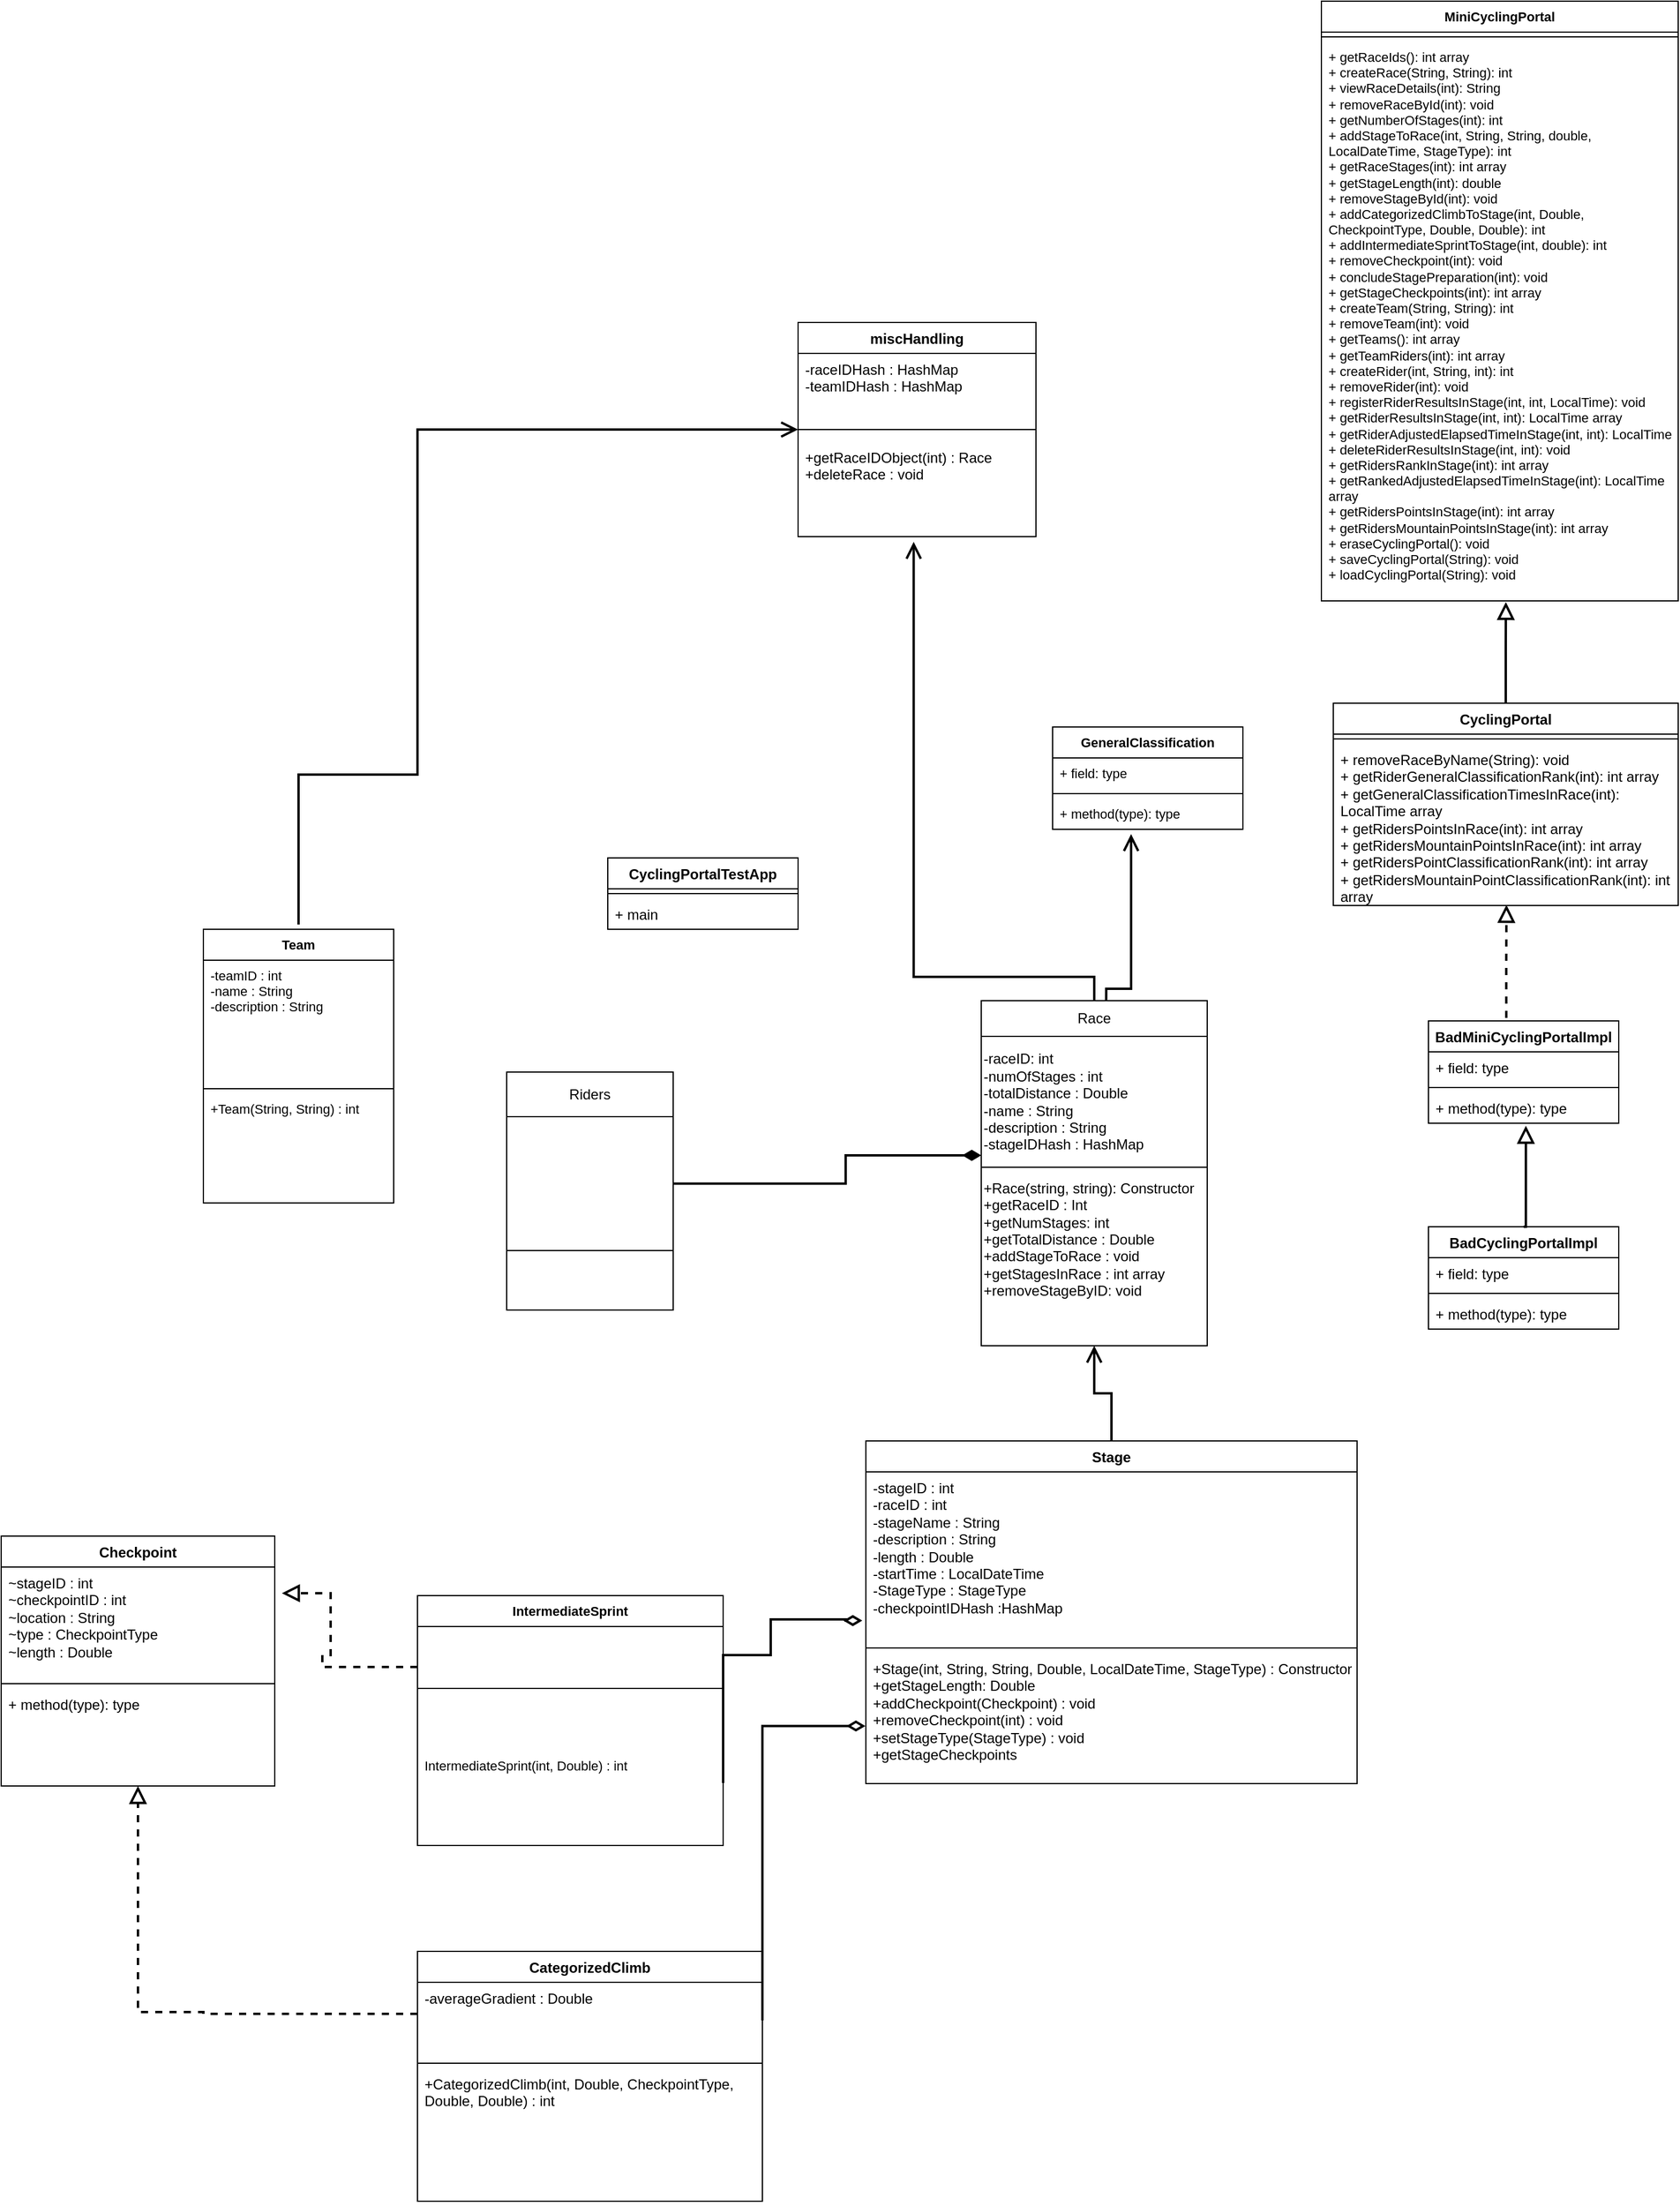 <mxfile version="23.1.8" type="github">
  <diagram name="Page-1" id="q9JYpEjFwvB6e5CxQERE">
    <mxGraphModel dx="3498" dy="2445" grid="1" gridSize="10" guides="1" tooltips="1" connect="1" arrows="1" fold="1" page="1" pageScale="1" pageWidth="827" pageHeight="1169" math="0" shadow="0">
      <root>
        <mxCell id="0" />
        <mxCell id="1" parent="0" />
        <mxCell id="uEq3m0R4o0ad3iEvtRFF-10" value="CyclingPortalTestApp" style="swimlane;fontStyle=1;align=center;verticalAlign=top;childLayout=stackLayout;horizontal=1;startSize=26;horizontalStack=0;resizeParent=1;resizeParentMax=0;resizeLast=0;collapsible=1;marginBottom=0;whiteSpace=wrap;html=1;" parent="1" vertex="1">
          <mxGeometry x="40" y="40" width="160" height="60" as="geometry" />
        </mxCell>
        <mxCell id="uEq3m0R4o0ad3iEvtRFF-12" value="" style="line;strokeWidth=1;fillColor=none;align=left;verticalAlign=middle;spacingTop=-1;spacingLeft=3;spacingRight=3;rotatable=0;labelPosition=right;points=[];portConstraint=eastwest;strokeColor=inherit;" parent="uEq3m0R4o0ad3iEvtRFF-10" vertex="1">
          <mxGeometry y="26" width="160" height="8" as="geometry" />
        </mxCell>
        <mxCell id="uEq3m0R4o0ad3iEvtRFF-13" value="+ main" style="text;strokeColor=none;fillColor=none;align=left;verticalAlign=top;spacingLeft=4;spacingRight=4;overflow=hidden;rotatable=0;points=[[0,0.5],[1,0.5]];portConstraint=eastwest;whiteSpace=wrap;html=1;" parent="uEq3m0R4o0ad3iEvtRFF-10" vertex="1">
          <mxGeometry y="34" width="160" height="26" as="geometry" />
        </mxCell>
        <mxCell id="wvcC62Qd1xTl-urH2v8x-9" value="" style="group" parent="1" vertex="1" connectable="0">
          <mxGeometry x="-45" y="220" width="140" height="200" as="geometry" />
        </mxCell>
        <mxCell id="wvcC62Qd1xTl-urH2v8x-10" value="Riders" style="rounded=0;whiteSpace=wrap;html=1;" parent="wvcC62Qd1xTl-urH2v8x-9" vertex="1">
          <mxGeometry width="140" height="37.5" as="geometry" />
        </mxCell>
        <mxCell id="wvcC62Qd1xTl-urH2v8x-11" value="" style="rounded=0;whiteSpace=wrap;html=1;align=left;" parent="wvcC62Qd1xTl-urH2v8x-9" vertex="1">
          <mxGeometry y="37.5" width="140" height="112.5" as="geometry" />
        </mxCell>
        <mxCell id="wvcC62Qd1xTl-urH2v8x-12" value="" style="rounded=0;whiteSpace=wrap;html=1;" parent="wvcC62Qd1xTl-urH2v8x-9" vertex="1">
          <mxGeometry y="150" width="140" height="50" as="geometry" />
        </mxCell>
        <mxCell id="wvcC62Qd1xTl-urH2v8x-13" value="" style="group" parent="1" vertex="1" connectable="0">
          <mxGeometry x="354" y="160" width="190" height="290" as="geometry" />
        </mxCell>
        <mxCell id="wvcC62Qd1xTl-urH2v8x-14" value="Race" style="rounded=0;whiteSpace=wrap;html=1;" parent="wvcC62Qd1xTl-urH2v8x-13" vertex="1">
          <mxGeometry width="190" height="30" as="geometry" />
        </mxCell>
        <mxCell id="wvcC62Qd1xTl-urH2v8x-15" value="-raceID: int&lt;br&gt;&lt;div&gt;-numOfStages : int&lt;br&gt;&lt;/div&gt;&lt;div&gt;-totalDistance : Double&lt;br&gt;&lt;/div&gt;&lt;div&gt;-name : String&lt;br&gt;&lt;/div&gt;&lt;div&gt;-description : String&lt;br&gt;&lt;/div&gt;&lt;div&gt;-stageIDHash : HashMap&lt;/div&gt;" style="rounded=0;whiteSpace=wrap;html=1;align=left;" parent="wvcC62Qd1xTl-urH2v8x-13" vertex="1">
          <mxGeometry y="30" width="190" height="110" as="geometry" />
        </mxCell>
        <mxCell id="wvcC62Qd1xTl-urH2v8x-16" value="+Race(string, string): Constructor&lt;br&gt;&lt;div align=&quot;left&quot;&gt;+getRaceID : Int &lt;br&gt;&lt;/div&gt;&lt;div align=&quot;left&quot;&gt;+getNumStages: int&lt;/div&gt;&lt;div align=&quot;left&quot;&gt;+getTotalDistance : Double&lt;br&gt;&lt;/div&gt;&lt;div&gt;+addStageToRace : void&lt;br&gt;&lt;/div&gt;&lt;div&gt;+getStagesInRace : int array&lt;/div&gt;&lt;div&gt;+removeStageByID: void&lt;br&gt;&lt;/div&gt;&lt;div&gt;&lt;br&gt;&lt;/div&gt;&lt;div&gt;&lt;br&gt;&lt;/div&gt;" style="rounded=0;whiteSpace=wrap;html=1;align=left;" parent="wvcC62Qd1xTl-urH2v8x-13" vertex="1">
          <mxGeometry y="140" width="190" height="150" as="geometry" />
        </mxCell>
        <mxCell id="wvcC62Qd1xTl-urH2v8x-29" value="" style="endArrow=open;html=1;rounded=0;exitX=0.5;exitY=0;exitDx=0;exitDy=0;entryX=0.5;entryY=1;entryDx=0;entryDy=0;endFill=0;strokeWidth=2;endSize=10;startSize=10;edgeStyle=orthogonalEdgeStyle;" parent="1" source="ZmkPiaW1iWn0wtLQBJ-h-1" target="wvcC62Qd1xTl-urH2v8x-16" edge="1">
          <mxGeometry width="50" height="50" relative="1" as="geometry">
            <mxPoint x="240" y="400" as="sourcePoint" />
            <mxPoint x="600" y="270" as="targetPoint" />
          </mxGeometry>
        </mxCell>
        <mxCell id="rqDQW1-a-PWC5fzVs6pU-1" value="CyclingPortal" style="swimlane;fontStyle=1;align=center;verticalAlign=top;childLayout=stackLayout;horizontal=1;startSize=26;horizontalStack=0;resizeParent=1;resizeParentMax=0;resizeLast=0;collapsible=1;marginBottom=0;whiteSpace=wrap;html=1;" parent="1" vertex="1">
          <mxGeometry x="650" y="-90" width="290" height="170" as="geometry" />
        </mxCell>
        <mxCell id="rqDQW1-a-PWC5fzVs6pU-3" value="" style="line;strokeWidth=1;fillColor=none;align=left;verticalAlign=middle;spacingTop=-1;spacingLeft=3;spacingRight=3;rotatable=0;labelPosition=right;points=[];portConstraint=eastwest;strokeColor=inherit;" parent="rqDQW1-a-PWC5fzVs6pU-1" vertex="1">
          <mxGeometry y="26" width="290" height="8" as="geometry" />
        </mxCell>
        <mxCell id="rqDQW1-a-PWC5fzVs6pU-4" value="+ removeRaceByName(String): void&lt;br&gt;+ getRiderGeneralClassificationRank(int): int array&lt;br&gt;+ getGeneralClassificationTimesInRace(int): LocalTime array&lt;br&gt;+ getRidersPointsInRace(int): int array&lt;br&gt;+ getRidersMountainPointsInRace(int): int array&lt;br&gt;+ getRidersPointClassificationRank(int): int array&lt;br&gt;+ getRidersMountainPointClassificationRank(int): int array" style="text;strokeColor=none;fillColor=none;align=left;verticalAlign=top;spacingLeft=4;spacingRight=4;overflow=hidden;rotatable=0;points=[[0,0.5],[1,0.5]];portConstraint=eastwest;whiteSpace=wrap;html=1;" parent="rqDQW1-a-PWC5fzVs6pU-1" vertex="1">
          <mxGeometry y="34" width="290" height="136" as="geometry" />
        </mxCell>
        <mxCell id="rqDQW1-a-PWC5fzVs6pU-15" style="edgeStyle=orthogonalEdgeStyle;rounded=0;orthogonalLoop=1;jettySize=auto;html=1;strokeColor=default;strokeWidth=2;align=center;verticalAlign=middle;fontFamily=Helvetica;fontSize=11;fontColor=default;labelBackgroundColor=default;startSize=10;endArrow=block;endFill=0;endSize=10;dashed=1;entryX=0.502;entryY=0.996;entryDx=0;entryDy=0;entryPerimeter=0;exitX=0.409;exitY=-0.029;exitDx=0;exitDy=0;exitPerimeter=0;" parent="1" source="hwwdIdLhgR68eanYseVk-10" target="rqDQW1-a-PWC5fzVs6pU-4" edge="1">
          <mxGeometry relative="1" as="geometry">
            <mxPoint x="780" y="126" as="targetPoint" />
            <mxPoint x="860" y="150" as="sourcePoint" />
          </mxGeometry>
        </mxCell>
        <mxCell id="rqDQW1-a-PWC5fzVs6pU-9" value="BadCyclingPortalImpl" style="swimlane;fontStyle=1;align=center;verticalAlign=top;childLayout=stackLayout;horizontal=1;startSize=26;horizontalStack=0;resizeParent=1;resizeParentMax=0;resizeLast=0;collapsible=1;marginBottom=0;whiteSpace=wrap;html=1;" parent="1" vertex="1">
          <mxGeometry x="730" y="350" width="160" height="86" as="geometry" />
        </mxCell>
        <mxCell id="rqDQW1-a-PWC5fzVs6pU-10" value="+ field: type" style="text;strokeColor=none;fillColor=none;align=left;verticalAlign=top;spacingLeft=4;spacingRight=4;overflow=hidden;rotatable=0;points=[[0,0.5],[1,0.5]];portConstraint=eastwest;whiteSpace=wrap;html=1;" parent="rqDQW1-a-PWC5fzVs6pU-9" vertex="1">
          <mxGeometry y="26" width="160" height="26" as="geometry" />
        </mxCell>
        <mxCell id="rqDQW1-a-PWC5fzVs6pU-11" value="" style="line;strokeWidth=1;fillColor=none;align=left;verticalAlign=middle;spacingTop=-1;spacingLeft=3;spacingRight=3;rotatable=0;labelPosition=right;points=[];portConstraint=eastwest;strokeColor=inherit;" parent="rqDQW1-a-PWC5fzVs6pU-9" vertex="1">
          <mxGeometry y="52" width="160" height="8" as="geometry" />
        </mxCell>
        <mxCell id="rqDQW1-a-PWC5fzVs6pU-12" value="+ method(type): type" style="text;strokeColor=none;fillColor=none;align=left;verticalAlign=top;spacingLeft=4;spacingRight=4;overflow=hidden;rotatable=0;points=[[0,0.5],[1,0.5]];portConstraint=eastwest;whiteSpace=wrap;html=1;" parent="rqDQW1-a-PWC5fzVs6pU-9" vertex="1">
          <mxGeometry y="60" width="160" height="26" as="geometry" />
        </mxCell>
        <mxCell id="rqDQW1-a-PWC5fzVs6pU-17" value="MiniCyclingPortal" style="swimlane;fontStyle=1;align=center;verticalAlign=top;childLayout=stackLayout;horizontal=1;startSize=26;horizontalStack=0;resizeParent=1;resizeParentMax=0;resizeLast=0;collapsible=1;marginBottom=0;whiteSpace=wrap;html=1;fontFamily=Helvetica;fontSize=11;fontColor=default;labelBackgroundColor=default;" parent="1" vertex="1">
          <mxGeometry x="640" y="-680" width="300" height="504" as="geometry" />
        </mxCell>
        <mxCell id="rqDQW1-a-PWC5fzVs6pU-19" value="" style="line;strokeWidth=1;fillColor=none;align=left;verticalAlign=middle;spacingTop=-1;spacingLeft=3;spacingRight=3;rotatable=0;labelPosition=right;points=[];portConstraint=eastwest;strokeColor=inherit;fontFamily=Helvetica;fontSize=11;fontColor=default;labelBackgroundColor=default;" parent="rqDQW1-a-PWC5fzVs6pU-17" vertex="1">
          <mxGeometry y="26" width="300" height="8" as="geometry" />
        </mxCell>
        <mxCell id="rqDQW1-a-PWC5fzVs6pU-20" value="+ getRaceIds(): int array&lt;br&gt;+ createRace(String, String): int&lt;br&gt;+ viewRaceDetails(int): String&lt;br&gt;+ removeRaceById(int): void&lt;br&gt;+ getNumberOfStages(int): int&lt;br&gt;+ addStageToRace(int, String, String, double, LocalDateTime, StageType): int&lt;br&gt;+ getRaceStages(int): int array&lt;div&gt;+ getStageLength(int): double&lt;/div&gt;&lt;div&gt;+ removeStageById(int): void&lt;/div&gt;&lt;div&gt;+ addCategorizedClimbToStage(int, Double, CheckpointType, Double, Double): int&lt;/div&gt;&lt;div&gt;+ addIntermediateSprintToStage(int, double): int&lt;/div&gt;&lt;div&gt;+ removeCheckpoint(int): void&lt;/div&gt;&lt;div&gt;+ concludeStagePreparation(int): void&lt;/div&gt;&lt;div&gt;+ getStageCheckpoints(int): int array&lt;/div&gt;&lt;div&gt;+ createTeam(String, String): int&lt;/div&gt;&lt;div&gt;+ removeTeam(int): void&lt;/div&gt;&lt;div&gt;+ getTeams(): int array&lt;/div&gt;&lt;div&gt;+ getTeamRiders(int): int array&lt;/div&gt;&lt;div&gt;+ createRider(int, String, int): int&lt;/div&gt;&lt;div&gt;+ removeRider(int): void&lt;/div&gt;&lt;div&gt;+ registerRiderResultsInStage(int, int, LocalTime): void&lt;/div&gt;&lt;div&gt;+ getRiderResultsInStage(int, int): LocalTime array&lt;/div&gt;&lt;div&gt;+ getRiderAdjustedElapsedTimeInStage(int, int): LocalTime&lt;/div&gt;&lt;div&gt;+ deleteRiderResultsInStage(int, int): void&lt;/div&gt;&lt;div&gt;+ getRidersRankInStage(int): int array&lt;/div&gt;&lt;div&gt;+ getRankedAdjustedElapsedTimeInStage(int): LocalTime array&lt;/div&gt;&lt;div&gt;+ getRidersPointsInStage(int): int array&lt;/div&gt;&lt;div&gt;+ getRidersMountainPointsInStage(int): int array&lt;/div&gt;&lt;div&gt;+ eraseCyclingPortal(): void&lt;/div&gt;&lt;div&gt;+ saveCyclingPortal(String): void&lt;/div&gt;&lt;div&gt;+ loadCyclingPortal(String): void&lt;/div&gt;&lt;div&gt;&lt;br&gt;&lt;/div&gt;" style="text;strokeColor=none;fillColor=none;align=left;verticalAlign=top;spacingLeft=4;spacingRight=4;overflow=hidden;rotatable=0;points=[[0,0.5],[1,0.5]];portConstraint=eastwest;whiteSpace=wrap;html=1;fontFamily=Helvetica;fontSize=11;fontColor=default;labelBackgroundColor=default;" parent="rqDQW1-a-PWC5fzVs6pU-17" vertex="1">
          <mxGeometry y="34" width="300" height="470" as="geometry" />
        </mxCell>
        <mxCell id="rqDQW1-a-PWC5fzVs6pU-23" style="edgeStyle=orthogonalEdgeStyle;rounded=0;orthogonalLoop=1;jettySize=auto;html=1;exitX=0.5;exitY=0;exitDx=0;exitDy=0;entryX=0.517;entryY=1.002;entryDx=0;entryDy=0;entryPerimeter=0;strokeColor=default;strokeWidth=2;align=center;verticalAlign=middle;fontFamily=Helvetica;fontSize=11;fontColor=default;labelBackgroundColor=default;startSize=10;endArrow=block;endFill=0;endSize=10;" parent="1" source="rqDQW1-a-PWC5fzVs6pU-1" target="rqDQW1-a-PWC5fzVs6pU-20" edge="1">
          <mxGeometry relative="1" as="geometry" />
        </mxCell>
        <mxCell id="ZmkPiaW1iWn0wtLQBJ-h-1" value="Stage" style="swimlane;fontStyle=1;align=center;verticalAlign=top;childLayout=stackLayout;horizontal=1;startSize=26;horizontalStack=0;resizeParent=1;resizeParentMax=0;resizeLast=0;collapsible=1;marginBottom=0;whiteSpace=wrap;html=1;" parent="1" vertex="1">
          <mxGeometry x="257" y="530" width="413" height="288" as="geometry" />
        </mxCell>
        <mxCell id="ZmkPiaW1iWn0wtLQBJ-h-2" value="&lt;div&gt;-stageID : int&lt;br&gt;&lt;/div&gt;&lt;div&gt;-raceID : int&lt;br&gt;&lt;/div&gt;&lt;div&gt;-stageName : String&lt;br&gt;&lt;/div&gt;&lt;div&gt;-description : String&lt;br&gt;&lt;/div&gt;&lt;div&gt;-length : Double&lt;br&gt;&lt;/div&gt;&lt;div&gt;-startTime : LocalDateTime&lt;br&gt;&lt;/div&gt;&lt;div&gt;-StageType : StageType&lt;br&gt;&lt;/div&gt;&lt;div&gt;-checkpointIDHash :HashMap&lt;/div&gt;" style="text;strokeColor=none;fillColor=none;align=left;verticalAlign=top;spacingLeft=4;spacingRight=4;overflow=hidden;rotatable=0;points=[[0,0.5],[1,0.5]];portConstraint=eastwest;whiteSpace=wrap;html=1;" parent="ZmkPiaW1iWn0wtLQBJ-h-1" vertex="1">
          <mxGeometry y="26" width="413" height="144" as="geometry" />
        </mxCell>
        <mxCell id="ZmkPiaW1iWn0wtLQBJ-h-3" value="" style="line;strokeWidth=1;fillColor=none;align=left;verticalAlign=middle;spacingTop=-1;spacingLeft=3;spacingRight=3;rotatable=0;labelPosition=right;points=[];portConstraint=eastwest;strokeColor=inherit;" parent="ZmkPiaW1iWn0wtLQBJ-h-1" vertex="1">
          <mxGeometry y="170" width="413" height="8" as="geometry" />
        </mxCell>
        <mxCell id="ZmkPiaW1iWn0wtLQBJ-h-4" value="&lt;div&gt;+Stage(int, String, String, Double, LocalDateTime, StageType) : Constructor&lt;/div&gt;&lt;div&gt;+getStageLength: Double&lt;/div&gt;&lt;div&gt;+addCheckpoint(Checkpoint) : void&lt;/div&gt;&lt;div&gt;+removeCheckpoint(int) : void&lt;/div&gt;&lt;div&gt;+setStageType(StageType) : void&lt;br&gt;&lt;/div&gt;+getStageCheckpoints" style="text;strokeColor=none;fillColor=none;align=left;verticalAlign=top;spacingLeft=4;spacingRight=4;overflow=hidden;rotatable=0;points=[[0,0.5],[1,0.5]];portConstraint=eastwest;whiteSpace=wrap;html=1;" parent="ZmkPiaW1iWn0wtLQBJ-h-1" vertex="1">
          <mxGeometry y="178" width="413" height="110" as="geometry" />
        </mxCell>
        <mxCell id="ZmkPiaW1iWn0wtLQBJ-h-5" value="CategorizedClimb" style="swimlane;fontStyle=1;align=center;verticalAlign=top;childLayout=stackLayout;horizontal=1;startSize=26;horizontalStack=0;resizeParent=1;resizeParentMax=0;resizeLast=0;collapsible=1;marginBottom=0;whiteSpace=wrap;html=1;" parent="1" vertex="1">
          <mxGeometry x="-120" y="959" width="290" height="210" as="geometry" />
        </mxCell>
        <mxCell id="ZmkPiaW1iWn0wtLQBJ-h-6" value="&lt;div&gt;-averageGradient : Double&lt;br&gt;&lt;/div&gt;&lt;div&gt;&lt;br&gt;&lt;/div&gt;" style="text;strokeColor=none;fillColor=none;align=left;verticalAlign=top;spacingLeft=4;spacingRight=4;overflow=hidden;rotatable=0;points=[[0,0.5],[1,0.5]];portConstraint=eastwest;whiteSpace=wrap;html=1;" parent="ZmkPiaW1iWn0wtLQBJ-h-5" vertex="1">
          <mxGeometry y="26" width="290" height="64" as="geometry" />
        </mxCell>
        <mxCell id="ZmkPiaW1iWn0wtLQBJ-h-7" value="" style="line;strokeWidth=1;fillColor=none;align=left;verticalAlign=middle;spacingTop=-1;spacingLeft=3;spacingRight=3;rotatable=0;labelPosition=right;points=[];portConstraint=eastwest;strokeColor=inherit;" parent="ZmkPiaW1iWn0wtLQBJ-h-5" vertex="1">
          <mxGeometry y="90" width="290" height="8" as="geometry" />
        </mxCell>
        <mxCell id="ZmkPiaW1iWn0wtLQBJ-h-8" value="+CategorizedClimb(int, Double, CheckpointType, Double, Double) : int&lt;div&gt;&lt;br/&gt;&lt;/div&gt;" style="text;strokeColor=none;fillColor=none;align=left;verticalAlign=top;spacingLeft=4;spacingRight=4;overflow=hidden;rotatable=0;points=[[0,0.5],[1,0.5]];portConstraint=eastwest;whiteSpace=wrap;html=1;" parent="ZmkPiaW1iWn0wtLQBJ-h-5" vertex="1">
          <mxGeometry y="98" width="290" height="112" as="geometry" />
        </mxCell>
        <mxCell id="ZmkPiaW1iWn0wtLQBJ-h-10" style="edgeStyle=orthogonalEdgeStyle;rounded=0;orthogonalLoop=1;jettySize=auto;html=1;exitX=1;exitY=0.5;exitDx=0;exitDy=0;strokeColor=default;strokeWidth=2;align=center;verticalAlign=middle;fontFamily=Helvetica;fontSize=11;fontColor=default;labelBackgroundColor=default;startSize=10;endArrow=diamondThin;endFill=0;endSize=10;entryX=-0.001;entryY=0.56;entryDx=0;entryDy=0;entryPerimeter=0;" parent="1" source="ZmkPiaW1iWn0wtLQBJ-h-6" target="ZmkPiaW1iWn0wtLQBJ-h-4" edge="1">
          <mxGeometry relative="1" as="geometry">
            <Array as="points">
              <mxPoint x="170" y="770" />
            </Array>
            <mxPoint x="240" y="770" as="targetPoint" />
          </mxGeometry>
        </mxCell>
        <mxCell id="ZmkPiaW1iWn0wtLQBJ-h-15" style="edgeStyle=orthogonalEdgeStyle;rounded=0;orthogonalLoop=1;jettySize=auto;html=1;exitX=0;exitY=0.25;exitDx=0;exitDy=0;strokeColor=default;strokeWidth=2;align=center;verticalAlign=middle;fontFamily=Helvetica;fontSize=11;fontColor=default;labelBackgroundColor=default;startSize=10;endArrow=block;endFill=0;endSize=10;dashed=1;" parent="1" source="ZmkPiaW1iWn0wtLQBJ-h-5" target="Wf22nLah_3cKTyKCT-Oy-6" edge="1">
          <mxGeometry relative="1" as="geometry">
            <Array as="points">
              <mxPoint x="-300" y="1012" />
              <mxPoint x="-300" y="1010" />
              <mxPoint x="-355" y="1010" />
            </Array>
            <mxPoint x="-322.92" y="785.702" as="targetPoint" />
          </mxGeometry>
        </mxCell>
        <mxCell id="ZmkPiaW1iWn0wtLQBJ-h-16" value="IntermediateSprint" style="swimlane;fontStyle=1;align=center;verticalAlign=top;childLayout=stackLayout;horizontal=1;startSize=26;horizontalStack=0;resizeParent=1;resizeParentMax=0;resizeLast=0;collapsible=1;marginBottom=0;whiteSpace=wrap;html=1;fontFamily=Helvetica;fontSize=11;fontColor=default;labelBackgroundColor=default;" parent="1" vertex="1">
          <mxGeometry x="-120" y="660" width="257" height="210" as="geometry" />
        </mxCell>
        <mxCell id="ZmkPiaW1iWn0wtLQBJ-h-18" value="" style="line;strokeWidth=1;fillColor=none;align=left;verticalAlign=middle;spacingTop=-1;spacingLeft=3;spacingRight=3;rotatable=0;labelPosition=right;points=[];portConstraint=eastwest;strokeColor=inherit;fontFamily=Helvetica;fontSize=11;fontColor=default;labelBackgroundColor=default;" parent="ZmkPiaW1iWn0wtLQBJ-h-16" vertex="1">
          <mxGeometry y="26" width="257" height="104" as="geometry" />
        </mxCell>
        <mxCell id="ZmkPiaW1iWn0wtLQBJ-h-19" value="IntermediateSprint(int, Double) : int" style="text;strokeColor=none;fillColor=none;align=left;verticalAlign=top;spacingLeft=4;spacingRight=4;overflow=hidden;rotatable=0;points=[[0,0.5],[1,0.5]];portConstraint=eastwest;whiteSpace=wrap;html=1;fontFamily=Helvetica;fontSize=11;fontColor=default;labelBackgroundColor=default;" parent="ZmkPiaW1iWn0wtLQBJ-h-16" vertex="1">
          <mxGeometry y="130" width="257" height="80" as="geometry" />
        </mxCell>
        <mxCell id="ZmkPiaW1iWn0wtLQBJ-h-20" style="edgeStyle=orthogonalEdgeStyle;rounded=0;orthogonalLoop=1;jettySize=auto;html=1;strokeColor=default;strokeWidth=2;align=center;verticalAlign=middle;fontFamily=Helvetica;fontSize=11;fontColor=default;labelBackgroundColor=default;startSize=10;endArrow=block;endFill=0;endSize=10;dashed=1;entryX=1.026;entryY=0.234;entryDx=0;entryDy=0;entryPerimeter=0;" parent="1" target="Wf22nLah_3cKTyKCT-Oy-4" edge="1">
          <mxGeometry relative="1" as="geometry">
            <Array as="points">
              <mxPoint x="-200" y="720" />
              <mxPoint x="-200" y="710" />
              <mxPoint x="-193" y="710" />
              <mxPoint x="-193" y="658" />
            </Array>
            <mxPoint x="-120" y="720" as="sourcePoint" />
            <mxPoint x="-253" y="660" as="targetPoint" />
          </mxGeometry>
        </mxCell>
        <mxCell id="ZmkPiaW1iWn0wtLQBJ-h-21" style="edgeStyle=orthogonalEdgeStyle;rounded=0;orthogonalLoop=1;jettySize=auto;html=1;exitX=1;exitY=0.75;exitDx=0;exitDy=0;strokeColor=default;strokeWidth=2;align=center;verticalAlign=middle;fontFamily=Helvetica;fontSize=11;fontColor=default;labelBackgroundColor=default;startSize=10;endArrow=diamondThin;endFill=0;endSize=10;" parent="1" source="ZmkPiaW1iWn0wtLQBJ-h-16" edge="1">
          <mxGeometry relative="1" as="geometry">
            <Array as="points">
              <mxPoint x="137" y="710" />
              <mxPoint x="177" y="710" />
              <mxPoint x="177" y="680" />
              <mxPoint x="240" y="680" />
              <mxPoint x="240" y="681" />
            </Array>
            <mxPoint x="254" y="681" as="targetPoint" />
          </mxGeometry>
        </mxCell>
        <mxCell id="ZmkPiaW1iWn0wtLQBJ-h-22" value="Team" style="swimlane;fontStyle=1;align=center;verticalAlign=top;childLayout=stackLayout;horizontal=1;startSize=26;horizontalStack=0;resizeParent=1;resizeParentMax=0;resizeLast=0;collapsible=1;marginBottom=0;whiteSpace=wrap;html=1;fontFamily=Helvetica;fontSize=11;fontColor=default;labelBackgroundColor=default;" parent="1" vertex="1">
          <mxGeometry x="-300" y="100" width="160" height="230" as="geometry" />
        </mxCell>
        <mxCell id="ZmkPiaW1iWn0wtLQBJ-h-23" value="-teamID : int&lt;br&gt;-name : String&lt;br&gt;-description : String" style="text;strokeColor=none;fillColor=none;align=left;verticalAlign=top;spacingLeft=4;spacingRight=4;overflow=hidden;rotatable=0;points=[[0,0.5],[1,0.5]];portConstraint=eastwest;whiteSpace=wrap;html=1;fontFamily=Helvetica;fontSize=11;fontColor=default;labelBackgroundColor=default;" parent="ZmkPiaW1iWn0wtLQBJ-h-22" vertex="1">
          <mxGeometry y="26" width="160" height="104" as="geometry" />
        </mxCell>
        <mxCell id="ZmkPiaW1iWn0wtLQBJ-h-24" value="" style="line;strokeWidth=1;fillColor=none;align=left;verticalAlign=middle;spacingTop=-1;spacingLeft=3;spacingRight=3;rotatable=0;labelPosition=right;points=[];portConstraint=eastwest;strokeColor=inherit;fontFamily=Helvetica;fontSize=11;fontColor=default;labelBackgroundColor=default;" parent="ZmkPiaW1iWn0wtLQBJ-h-22" vertex="1">
          <mxGeometry y="130" width="160" height="8" as="geometry" />
        </mxCell>
        <mxCell id="ZmkPiaW1iWn0wtLQBJ-h-25" value="+Team(String, String) : int" style="text;strokeColor=none;fillColor=none;align=left;verticalAlign=top;spacingLeft=4;spacingRight=4;overflow=hidden;rotatable=0;points=[[0,0.5],[1,0.5]];portConstraint=eastwest;whiteSpace=wrap;html=1;fontFamily=Helvetica;fontSize=11;fontColor=default;labelBackgroundColor=default;" parent="ZmkPiaW1iWn0wtLQBJ-h-22" vertex="1">
          <mxGeometry y="138" width="160" height="92" as="geometry" />
        </mxCell>
        <mxCell id="ZmkPiaW1iWn0wtLQBJ-h-30" value="GeneralClassification" style="swimlane;fontStyle=1;align=center;verticalAlign=top;childLayout=stackLayout;horizontal=1;startSize=26;horizontalStack=0;resizeParent=1;resizeParentMax=0;resizeLast=0;collapsible=1;marginBottom=0;whiteSpace=wrap;html=1;fontFamily=Helvetica;fontSize=11;fontColor=default;labelBackgroundColor=default;" parent="1" vertex="1">
          <mxGeometry x="414" y="-70" width="160" height="86" as="geometry" />
        </mxCell>
        <mxCell id="ZmkPiaW1iWn0wtLQBJ-h-31" value="+ field: type" style="text;strokeColor=none;fillColor=none;align=left;verticalAlign=top;spacingLeft=4;spacingRight=4;overflow=hidden;rotatable=0;points=[[0,0.5],[1,0.5]];portConstraint=eastwest;whiteSpace=wrap;html=1;fontFamily=Helvetica;fontSize=11;fontColor=default;labelBackgroundColor=default;" parent="ZmkPiaW1iWn0wtLQBJ-h-30" vertex="1">
          <mxGeometry y="26" width="160" height="26" as="geometry" />
        </mxCell>
        <mxCell id="ZmkPiaW1iWn0wtLQBJ-h-32" value="" style="line;strokeWidth=1;fillColor=none;align=left;verticalAlign=middle;spacingTop=-1;spacingLeft=3;spacingRight=3;rotatable=0;labelPosition=right;points=[];portConstraint=eastwest;strokeColor=inherit;fontFamily=Helvetica;fontSize=11;fontColor=default;labelBackgroundColor=default;" parent="ZmkPiaW1iWn0wtLQBJ-h-30" vertex="1">
          <mxGeometry y="52" width="160" height="8" as="geometry" />
        </mxCell>
        <mxCell id="ZmkPiaW1iWn0wtLQBJ-h-33" value="+ method(type): type" style="text;strokeColor=none;fillColor=none;align=left;verticalAlign=top;spacingLeft=4;spacingRight=4;overflow=hidden;rotatable=0;points=[[0,0.5],[1,0.5]];portConstraint=eastwest;whiteSpace=wrap;html=1;fontFamily=Helvetica;fontSize=11;fontColor=default;labelBackgroundColor=default;" parent="ZmkPiaW1iWn0wtLQBJ-h-30" vertex="1">
          <mxGeometry y="60" width="160" height="26" as="geometry" />
        </mxCell>
        <mxCell id="ZmkPiaW1iWn0wtLQBJ-h-35" style="edgeStyle=orthogonalEdgeStyle;rounded=0;orthogonalLoop=1;jettySize=auto;html=1;exitX=1;exitY=0.5;exitDx=0;exitDy=0;strokeColor=default;strokeWidth=2;align=center;verticalAlign=middle;fontFamily=Helvetica;fontSize=11;fontColor=default;labelBackgroundColor=default;startSize=10;endArrow=diamondThin;endFill=1;endSize=10;" parent="1" source="wvcC62Qd1xTl-urH2v8x-11" target="wvcC62Qd1xTl-urH2v8x-15" edge="1">
          <mxGeometry relative="1" as="geometry">
            <Array as="points">
              <mxPoint x="240" y="314" />
              <mxPoint x="240" y="290" />
            </Array>
          </mxGeometry>
        </mxCell>
        <mxCell id="hwwdIdLhgR68eanYseVk-10" value="BadMiniCyclingPortalImpl" style="swimlane;fontStyle=1;align=center;verticalAlign=top;childLayout=stackLayout;horizontal=1;startSize=26;horizontalStack=0;resizeParent=1;resizeParentMax=0;resizeLast=0;collapsible=1;marginBottom=0;whiteSpace=wrap;html=1;" parent="1" vertex="1">
          <mxGeometry x="730" y="177" width="160" height="86" as="geometry" />
        </mxCell>
        <mxCell id="hwwdIdLhgR68eanYseVk-11" value="+ field: type" style="text;strokeColor=none;fillColor=none;align=left;verticalAlign=top;spacingLeft=4;spacingRight=4;overflow=hidden;rotatable=0;points=[[0,0.5],[1,0.5]];portConstraint=eastwest;whiteSpace=wrap;html=1;" parent="hwwdIdLhgR68eanYseVk-10" vertex="1">
          <mxGeometry y="26" width="160" height="26" as="geometry" />
        </mxCell>
        <mxCell id="hwwdIdLhgR68eanYseVk-12" value="" style="line;strokeWidth=1;fillColor=none;align=left;verticalAlign=middle;spacingTop=-1;spacingLeft=3;spacingRight=3;rotatable=0;labelPosition=right;points=[];portConstraint=eastwest;strokeColor=inherit;" parent="hwwdIdLhgR68eanYseVk-10" vertex="1">
          <mxGeometry y="52" width="160" height="8" as="geometry" />
        </mxCell>
        <mxCell id="hwwdIdLhgR68eanYseVk-13" value="+ method(type): type" style="text;strokeColor=none;fillColor=none;align=left;verticalAlign=top;spacingLeft=4;spacingRight=4;overflow=hidden;rotatable=0;points=[[0,0.5],[1,0.5]];portConstraint=eastwest;whiteSpace=wrap;html=1;" parent="hwwdIdLhgR68eanYseVk-10" vertex="1">
          <mxGeometry y="60" width="160" height="26" as="geometry" />
        </mxCell>
        <mxCell id="hwwdIdLhgR68eanYseVk-15" style="edgeStyle=orthogonalEdgeStyle;rounded=0;orthogonalLoop=1;jettySize=auto;html=1;exitX=0.5;exitY=0;exitDx=0;exitDy=0;entryX=0.512;entryY=1.081;entryDx=0;entryDy=0;entryPerimeter=0;strokeColor=default;strokeWidth=2;align=center;verticalAlign=middle;fontFamily=Helvetica;fontSize=11;fontColor=default;labelBackgroundColor=default;startSize=10;endArrow=block;endFill=0;endSize=10;" parent="1" source="rqDQW1-a-PWC5fzVs6pU-9" target="hwwdIdLhgR68eanYseVk-13" edge="1">
          <mxGeometry relative="1" as="geometry">
            <mxPoint x="980" y="305" as="sourcePoint" />
            <mxPoint x="980" y="220" as="targetPoint" />
            <Array as="points">
              <mxPoint x="812" y="350" />
            </Array>
          </mxGeometry>
        </mxCell>
        <mxCell id="hwwdIdLhgR68eanYseVk-18" value="miscHandling" style="swimlane;fontStyle=1;align=center;verticalAlign=top;childLayout=stackLayout;horizontal=1;startSize=26;horizontalStack=0;resizeParent=1;resizeParentMax=0;resizeLast=0;collapsible=1;marginBottom=0;whiteSpace=wrap;html=1;" parent="1" vertex="1">
          <mxGeometry x="200" y="-410" width="200" height="180" as="geometry" />
        </mxCell>
        <mxCell id="hwwdIdLhgR68eanYseVk-19" value="-raceIDHash : HashMap&lt;br&gt;-teamIDHash : HashMap" style="text;strokeColor=none;fillColor=none;align=left;verticalAlign=top;spacingLeft=4;spacingRight=4;overflow=hidden;rotatable=0;points=[[0,0.5],[1,0.5]];portConstraint=eastwest;whiteSpace=wrap;html=1;" parent="hwwdIdLhgR68eanYseVk-18" vertex="1">
          <mxGeometry y="26" width="200" height="54" as="geometry" />
        </mxCell>
        <mxCell id="hwwdIdLhgR68eanYseVk-20" value="" style="line;strokeWidth=1;fillColor=none;align=left;verticalAlign=middle;spacingTop=-1;spacingLeft=3;spacingRight=3;rotatable=0;labelPosition=right;points=[];portConstraint=eastwest;strokeColor=inherit;" parent="hwwdIdLhgR68eanYseVk-18" vertex="1">
          <mxGeometry y="80" width="200" height="20" as="geometry" />
        </mxCell>
        <mxCell id="hwwdIdLhgR68eanYseVk-21" value="&lt;div&gt;+getRaceIDObject(int) : Race&lt;/div&gt;&lt;div&gt;+deleteRace : void&lt;br&gt;&lt;/div&gt;" style="text;strokeColor=none;fillColor=none;align=left;verticalAlign=top;spacingLeft=4;spacingRight=4;overflow=hidden;rotatable=0;points=[[0,0.5],[1,0.5]];portConstraint=eastwest;whiteSpace=wrap;html=1;" parent="hwwdIdLhgR68eanYseVk-18" vertex="1">
          <mxGeometry y="100" width="200" height="80" as="geometry" />
        </mxCell>
        <mxCell id="Wf22nLah_3cKTyKCT-Oy-1" value="" style="endArrow=open;html=1;rounded=0;entryX=0.486;entryY=1.054;entryDx=0;entryDy=0;endFill=0;strokeWidth=2;endSize=10;startSize=10;edgeStyle=orthogonalEdgeStyle;entryPerimeter=0;exitX=0.5;exitY=0;exitDx=0;exitDy=0;" parent="1" source="wvcC62Qd1xTl-urH2v8x-14" target="hwwdIdLhgR68eanYseVk-21" edge="1">
          <mxGeometry width="50" height="50" relative="1" as="geometry">
            <mxPoint x="440" y="30" as="sourcePoint" />
            <mxPoint x="455" y="-170.46" as="targetPoint" />
            <Array as="points">
              <mxPoint x="449" y="140" />
              <mxPoint x="297" y="140" />
            </Array>
          </mxGeometry>
        </mxCell>
        <mxCell id="Wf22nLah_3cKTyKCT-Oy-3" value="Checkpoint" style="swimlane;fontStyle=1;align=center;verticalAlign=top;childLayout=stackLayout;horizontal=1;startSize=26;horizontalStack=0;resizeParent=1;resizeParentMax=0;resizeLast=0;collapsible=1;marginBottom=0;whiteSpace=wrap;html=1;" parent="1" vertex="1">
          <mxGeometry x="-470" y="610" width="230" height="210" as="geometry" />
        </mxCell>
        <mxCell id="Wf22nLah_3cKTyKCT-Oy-4" value="&lt;div&gt;~stageID : int&lt;br&gt;&lt;/div&gt;&lt;div&gt;~checkpointID : int&lt;br&gt;&lt;/div&gt;&lt;div&gt;~location : String&lt;br&gt;&lt;/div&gt;&lt;div&gt;~type : CheckpointType&lt;br&gt;&lt;/div&gt;&lt;div&gt;~length : Double&lt;br&gt;&lt;/div&gt;" style="text;strokeColor=none;fillColor=none;align=left;verticalAlign=top;spacingLeft=4;spacingRight=4;overflow=hidden;rotatable=0;points=[[0,0.5],[1,0.5]];portConstraint=eastwest;whiteSpace=wrap;html=1;" parent="Wf22nLah_3cKTyKCT-Oy-3" vertex="1">
          <mxGeometry y="26" width="230" height="94" as="geometry" />
        </mxCell>
        <mxCell id="Wf22nLah_3cKTyKCT-Oy-5" value="" style="line;strokeWidth=1;fillColor=none;align=left;verticalAlign=middle;spacingTop=-1;spacingLeft=3;spacingRight=3;rotatable=0;labelPosition=right;points=[];portConstraint=eastwest;strokeColor=inherit;" parent="Wf22nLah_3cKTyKCT-Oy-3" vertex="1">
          <mxGeometry y="120" width="230" height="8" as="geometry" />
        </mxCell>
        <mxCell id="Wf22nLah_3cKTyKCT-Oy-6" value="+ method(type): type" style="text;strokeColor=none;fillColor=none;align=left;verticalAlign=top;spacingLeft=4;spacingRight=4;overflow=hidden;rotatable=0;points=[[0,0.5],[1,0.5]];portConstraint=eastwest;whiteSpace=wrap;html=1;" parent="Wf22nLah_3cKTyKCT-Oy-3" vertex="1">
          <mxGeometry y="128" width="230" height="82" as="geometry" />
        </mxCell>
        <mxCell id="PB-NatL0mStGE4kz69ut-2" value="" style="endArrow=open;html=1;rounded=0;endFill=0;strokeWidth=2;endSize=10;startSize=10;edgeStyle=orthogonalEdgeStyle;exitX=0.553;exitY=-0.004;exitDx=0;exitDy=0;exitPerimeter=0;" edge="1" parent="1" source="wvcC62Qd1xTl-urH2v8x-14">
          <mxGeometry width="50" height="50" relative="1" as="geometry">
            <mxPoint x="459" y="170" as="sourcePoint" />
            <mxPoint x="480" y="20" as="targetPoint" />
            <Array as="points">
              <mxPoint x="459" y="150" />
              <mxPoint x="480" y="150" />
              <mxPoint x="480" y="20" />
            </Array>
          </mxGeometry>
        </mxCell>
        <mxCell id="PB-NatL0mStGE4kz69ut-10" value="" style="endArrow=open;html=1;rounded=0;entryX=0;entryY=0.5;entryDx=0;entryDy=0;endFill=0;strokeWidth=2;endSize=10;startSize=10;edgeStyle=orthogonalEdgeStyle;" edge="1" parent="1" target="hwwdIdLhgR68eanYseVk-18">
          <mxGeometry width="50" height="50" relative="1" as="geometry">
            <mxPoint x="-220" y="96" as="sourcePoint" />
            <mxPoint x="-120" y="-270" as="targetPoint" />
            <Array as="points">
              <mxPoint x="-220" y="-30" />
              <mxPoint x="-120" y="-30" />
              <mxPoint x="-120" y="-320" />
            </Array>
          </mxGeometry>
        </mxCell>
      </root>
    </mxGraphModel>
  </diagram>
</mxfile>
